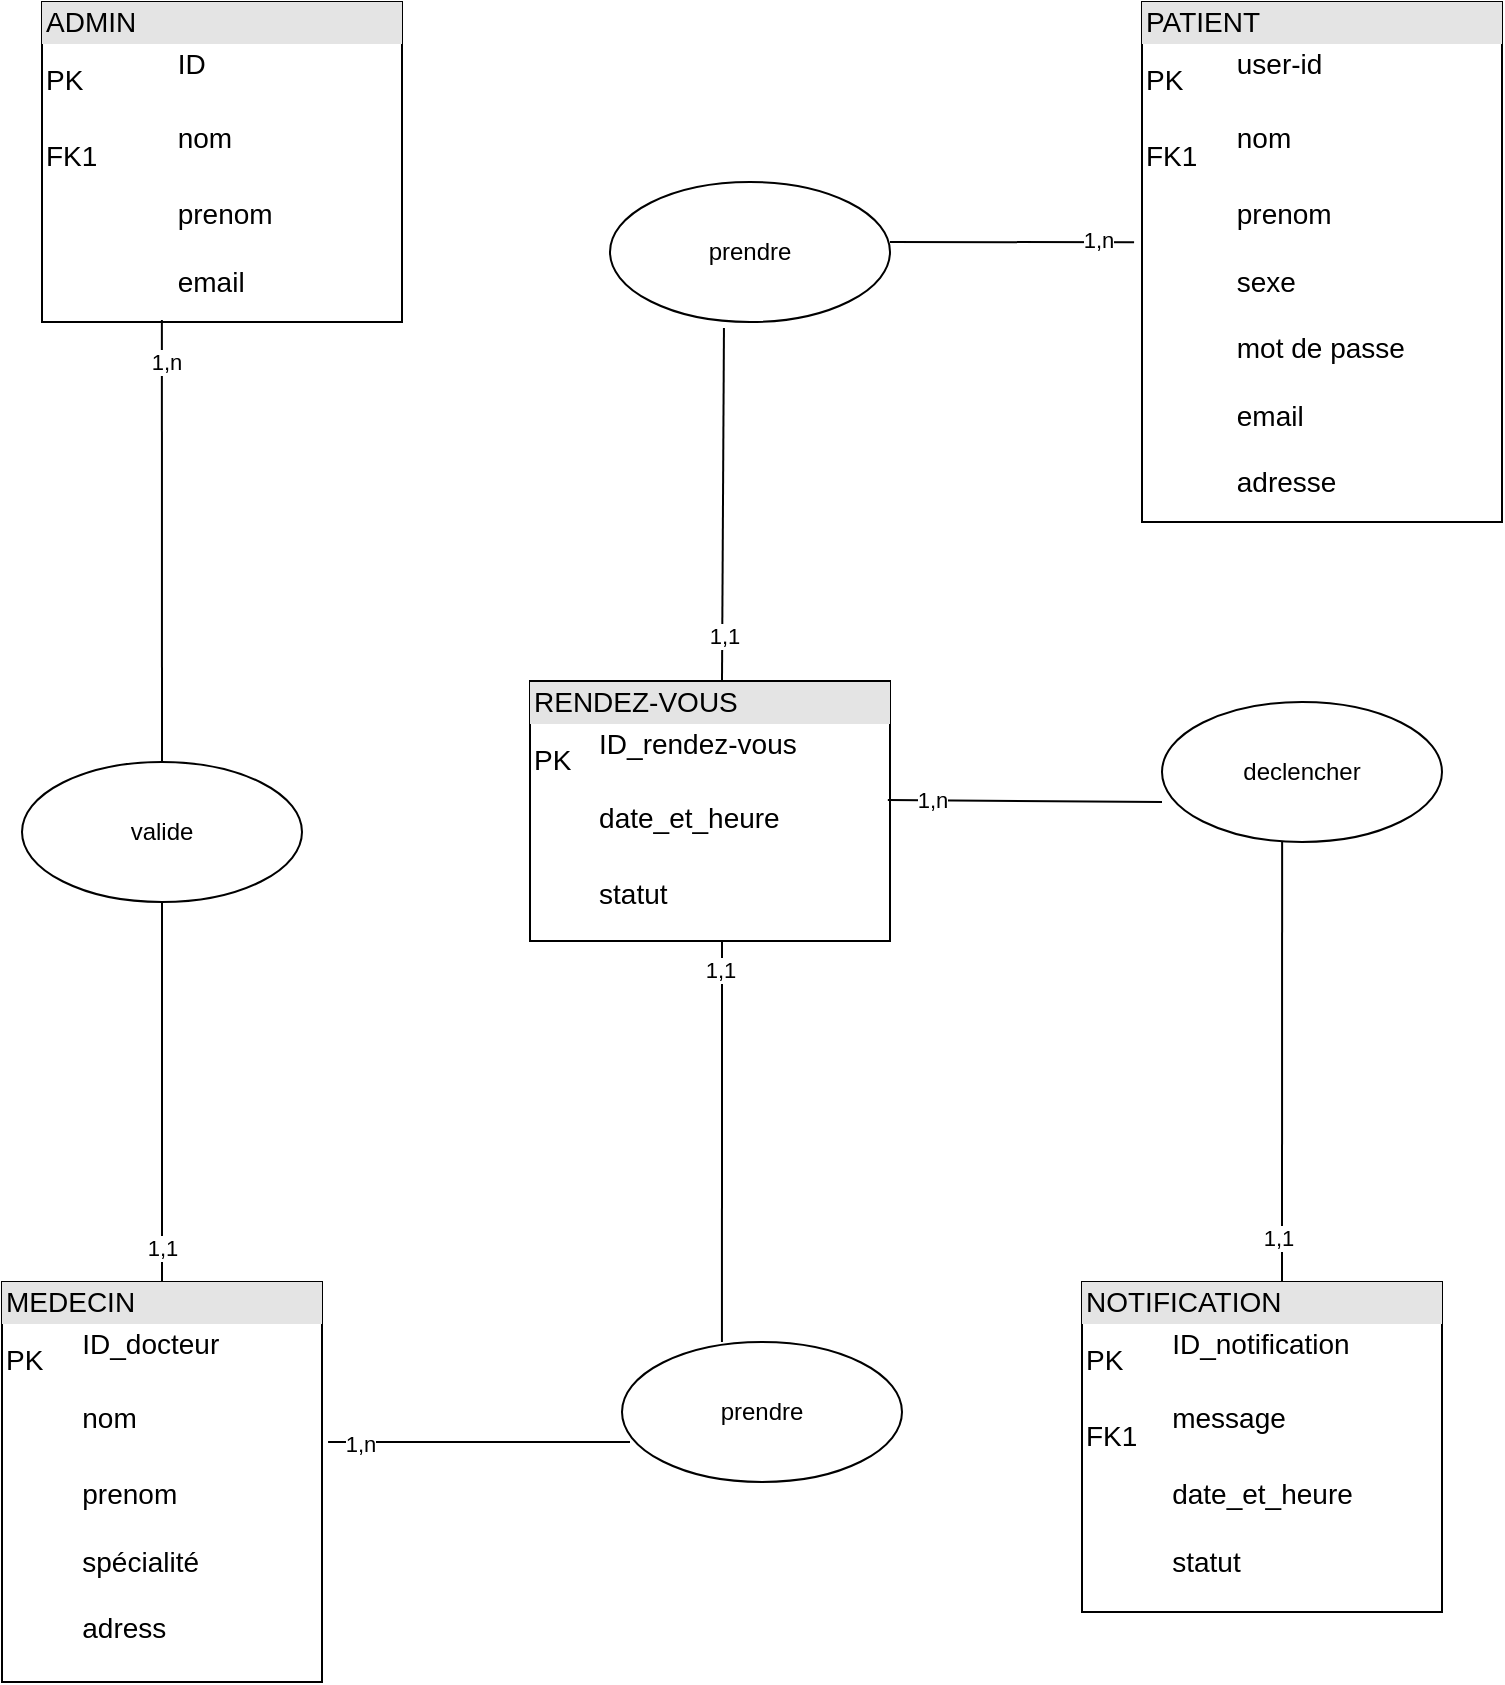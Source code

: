 <mxfile version="24.0.2" type="github">
  <diagram name="Page-1" id="uOgKkhfbpgy8rhkQzNu4">
    <mxGraphModel dx="1434" dy="771" grid="1" gridSize="10" guides="1" tooltips="1" connect="1" arrows="1" fold="1" page="1" pageScale="1" pageWidth="827" pageHeight="1169" math="0" shadow="0">
      <root>
        <mxCell id="0" />
        <mxCell id="1" parent="0" />
        <mxCell id="kwpmOlfegCg05qd6BDI_-1" value="&lt;div style=&quot;box-sizing: border-box; width: 100%; background: rgb(228, 228, 228); padding: 2px; font-size: 14px;&quot;&gt;&lt;font style=&quot;font-size: 14px;&quot;&gt;ADMIN&lt;/font&gt;&lt;/div&gt;&lt;table style=&quot;width: 100%; font-size: 14px;&quot; cellpadding=&quot;2&quot; cellspacing=&quot;0&quot;&gt;&lt;tbody&gt;&lt;tr&gt;&lt;td&gt;&lt;font style=&quot;font-size: 14px;&quot;&gt;PK&lt;/font&gt;&lt;/td&gt;&lt;td&gt;&lt;font style=&quot;font-size: 14px;&quot;&gt;ID&lt;br&gt;&lt;br&gt;&lt;/font&gt;&lt;/td&gt;&lt;/tr&gt;&lt;tr&gt;&lt;td&gt;&lt;font style=&quot;font-size: 14px;&quot;&gt;FK1&lt;/font&gt;&lt;/td&gt;&lt;td&gt;&lt;font style=&quot;font-size: 14px;&quot;&gt;nom&lt;br&gt;&lt;br&gt;&lt;/font&gt;&lt;/td&gt;&lt;/tr&gt;&lt;tr&gt;&lt;td&gt;&lt;/td&gt;&lt;td&gt;&lt;font style=&quot;font-size: 14px;&quot;&gt;prenom&lt;br&gt;&lt;br&gt;email&lt;/font&gt;&lt;/td&gt;&lt;/tr&gt;&lt;/tbody&gt;&lt;/table&gt;" style="verticalAlign=top;align=left;overflow=fill;html=1;whiteSpace=wrap;" parent="1" vertex="1">
          <mxGeometry x="60" y="80" width="180" height="160" as="geometry" />
        </mxCell>
        <mxCell id="kwpmOlfegCg05qd6BDI_-2" value="&lt;div style=&quot;box-sizing: border-box; width: 100%; background: rgb(228, 228, 228); padding: 2px; font-size: 14px;&quot;&gt;&lt;font style=&quot;font-size: 14px;&quot;&gt;MEDECIN&lt;/font&gt;&lt;/div&gt;&lt;table style=&quot;width: 100%; font-size: 14px;&quot; cellpadding=&quot;2&quot; cellspacing=&quot;0&quot;&gt;&lt;tbody&gt;&lt;tr&gt;&lt;td&gt;&lt;font style=&quot;font-size: 14px;&quot;&gt;PK&lt;/font&gt;&lt;/td&gt;&lt;td&gt;&lt;font style=&quot;font-size: 14px;&quot;&gt;ID_docteur&lt;br&gt;&lt;br&gt;&lt;/font&gt;&lt;/td&gt;&lt;/tr&gt;&lt;tr&gt;&lt;td&gt;&lt;br&gt;&lt;/td&gt;&lt;td&gt;&lt;font style=&quot;font-size: 14px;&quot;&gt;nom&lt;br&gt;&lt;br&gt;&lt;/font&gt;&lt;/td&gt;&lt;/tr&gt;&lt;tr&gt;&lt;td&gt;&lt;/td&gt;&lt;td&gt;&lt;font style=&quot;font-size: 14px;&quot;&gt;prenom&lt;br&gt;&lt;br&gt;spécialité&lt;br&gt;&lt;br&gt;adress&lt;/font&gt;&lt;/td&gt;&lt;/tr&gt;&lt;/tbody&gt;&lt;/table&gt;" style="verticalAlign=top;align=left;overflow=fill;html=1;whiteSpace=wrap;" parent="1" vertex="1">
          <mxGeometry x="40" y="720" width="160" height="200" as="geometry" />
        </mxCell>
        <mxCell id="kwpmOlfegCg05qd6BDI_-3" value="&lt;div style=&quot;box-sizing: border-box; width: 100%; background: rgb(228, 228, 228); padding: 2px; font-size: 14px;&quot;&gt;&lt;font style=&quot;font-size: 14px;&quot;&gt;PATIENT&lt;/font&gt;&lt;/div&gt;&lt;table style=&quot;width: 100%; font-size: 14px;&quot; cellpadding=&quot;2&quot; cellspacing=&quot;0&quot;&gt;&lt;tbody&gt;&lt;tr&gt;&lt;td&gt;&lt;font style=&quot;font-size: 14px;&quot;&gt;PK&lt;/font&gt;&lt;/td&gt;&lt;td&gt;&lt;font style=&quot;font-size: 14px;&quot;&gt;user-id&lt;br&gt;&lt;br&gt;&lt;/font&gt;&lt;/td&gt;&lt;/tr&gt;&lt;tr&gt;&lt;td&gt;&lt;font style=&quot;font-size: 14px;&quot;&gt;FK1&lt;/font&gt;&lt;/td&gt;&lt;td&gt;&lt;font style=&quot;font-size: 14px;&quot;&gt;nom&lt;br&gt;&lt;br&gt;&lt;/font&gt;&lt;/td&gt;&lt;/tr&gt;&lt;tr&gt;&lt;td&gt;&lt;/td&gt;&lt;td&gt;&lt;font style=&quot;font-size: 14px;&quot;&gt;prenom&lt;br&gt;&lt;br&gt;sexe&lt;br&gt;&lt;br&gt;mot de passe&lt;br&gt;&lt;br&gt;email&lt;br&gt;&lt;br&gt;adresse&lt;/font&gt;&lt;/td&gt;&lt;/tr&gt;&lt;/tbody&gt;&lt;/table&gt;" style="verticalAlign=top;align=left;overflow=fill;html=1;whiteSpace=wrap;" parent="1" vertex="1">
          <mxGeometry x="610" y="80" width="180" height="260" as="geometry" />
        </mxCell>
        <mxCell id="xGrtyCiVt64g8u2Bj9NE-2" value="&lt;div style=&quot;box-sizing: border-box; width: 100%; background: rgb(228, 228, 228); padding: 2px; font-size: 14px;&quot;&gt;&lt;font style=&quot;font-size: 14px;&quot;&gt;RENDEZ-VOUS&lt;/font&gt;&lt;/div&gt;&lt;table style=&quot;width: 100%; font-size: 14px;&quot; cellpadding=&quot;2&quot; cellspacing=&quot;0&quot;&gt;&lt;tbody&gt;&lt;tr&gt;&lt;td&gt;&lt;font style=&quot;font-size: 14px;&quot;&gt;PK&lt;/font&gt;&lt;/td&gt;&lt;td&gt;&lt;font style=&quot;font-size: 14px;&quot;&gt;ID_rendez-vous&lt;br&gt;&lt;br&gt;&lt;/font&gt;&lt;/td&gt;&lt;/tr&gt;&lt;tr&gt;&lt;td&gt;&lt;font style=&quot;font-size: 14px;&quot;&gt;&lt;br&gt;&lt;/font&gt;&lt;/td&gt;&lt;td&gt;&lt;font style=&quot;font-size: 14px;&quot;&gt;date_et_heure&lt;br&gt;&lt;br&gt;&lt;/font&gt;&lt;/td&gt;&lt;/tr&gt;&lt;tr&gt;&lt;td&gt;&lt;/td&gt;&lt;td&gt;&lt;font style=&quot;font-size: 14px;&quot;&gt;statut&lt;/font&gt;&lt;/td&gt;&lt;/tr&gt;&lt;/tbody&gt;&lt;/table&gt;" style="verticalAlign=top;align=left;overflow=fill;html=1;whiteSpace=wrap;" vertex="1" parent="1">
          <mxGeometry x="304" y="419.5" width="180" height="130" as="geometry" />
        </mxCell>
        <mxCell id="xGrtyCiVt64g8u2Bj9NE-3" value="&lt;div style=&quot;box-sizing: border-box; width: 100%; background: rgb(228, 228, 228); padding: 2px; font-size: 14px;&quot;&gt;&lt;font style=&quot;font-size: 14px;&quot;&gt;NOTIFICATION&lt;/font&gt;&lt;/div&gt;&lt;table style=&quot;width: 100%; font-size: 14px;&quot; cellpadding=&quot;2&quot; cellspacing=&quot;0&quot;&gt;&lt;tbody&gt;&lt;tr&gt;&lt;td&gt;&lt;font style=&quot;font-size: 14px;&quot;&gt;PK&lt;/font&gt;&lt;/td&gt;&lt;td&gt;&lt;font style=&quot;font-size: 14px;&quot;&gt;ID_notification&lt;br&gt;&lt;br&gt;&lt;/font&gt;&lt;/td&gt;&lt;/tr&gt;&lt;tr&gt;&lt;td&gt;&lt;font style=&quot;font-size: 14px;&quot;&gt;FK1&lt;/font&gt;&lt;/td&gt;&lt;td&gt;&lt;font style=&quot;font-size: 14px;&quot;&gt;message&lt;br&gt;&lt;br&gt;&lt;/font&gt;&lt;/td&gt;&lt;/tr&gt;&lt;tr&gt;&lt;td&gt;&lt;/td&gt;&lt;td&gt;&lt;font style=&quot;font-size: 14px;&quot;&gt;date_et_heure&lt;br&gt;&lt;br&gt;statut&lt;/font&gt;&lt;/td&gt;&lt;/tr&gt;&lt;/tbody&gt;&lt;/table&gt;" style="verticalAlign=top;align=left;overflow=fill;html=1;whiteSpace=wrap;" vertex="1" parent="1">
          <mxGeometry x="580" y="720" width="180" height="165" as="geometry" />
        </mxCell>
        <mxCell id="xGrtyCiVt64g8u2Bj9NE-4" value="valide" style="ellipse;whiteSpace=wrap;html=1;" vertex="1" parent="1">
          <mxGeometry x="50" y="460" width="140" height="70" as="geometry" />
        </mxCell>
        <mxCell id="xGrtyCiVt64g8u2Bj9NE-5" value="prendre" style="ellipse;whiteSpace=wrap;html=1;" vertex="1" parent="1">
          <mxGeometry x="344" y="170" width="140" height="70" as="geometry" />
        </mxCell>
        <mxCell id="xGrtyCiVt64g8u2Bj9NE-6" value="prendre" style="ellipse;whiteSpace=wrap;html=1;" vertex="1" parent="1">
          <mxGeometry x="350" y="750" width="140" height="70" as="geometry" />
        </mxCell>
        <mxCell id="xGrtyCiVt64g8u2Bj9NE-7" value="declencher" style="ellipse;whiteSpace=wrap;html=1;" vertex="1" parent="1">
          <mxGeometry x="620" y="430" width="140" height="70" as="geometry" />
        </mxCell>
        <mxCell id="xGrtyCiVt64g8u2Bj9NE-8" value="" style="endArrow=none;html=1;rounded=0;entryX=0.5;entryY=1;entryDx=0;entryDy=0;" edge="1" parent="1" target="xGrtyCiVt64g8u2Bj9NE-4">
          <mxGeometry width="50" height="50" relative="1" as="geometry">
            <mxPoint x="120" y="720" as="sourcePoint" />
            <mxPoint x="170" y="670" as="targetPoint" />
          </mxGeometry>
        </mxCell>
        <mxCell id="xGrtyCiVt64g8u2Bj9NE-17" value="1,1" style="edgeLabel;html=1;align=center;verticalAlign=middle;resizable=0;points=[];" vertex="1" connectable="0" parent="xGrtyCiVt64g8u2Bj9NE-8">
          <mxGeometry x="-0.821" relative="1" as="geometry">
            <mxPoint as="offset" />
          </mxGeometry>
        </mxCell>
        <mxCell id="xGrtyCiVt64g8u2Bj9NE-9" value="" style="endArrow=none;html=1;rounded=0;entryX=0.333;entryY=0.994;entryDx=0;entryDy=0;entryPerimeter=0;" edge="1" parent="1" target="kwpmOlfegCg05qd6BDI_-1">
          <mxGeometry width="50" height="50" relative="1" as="geometry">
            <mxPoint x="120" y="460" as="sourcePoint" />
            <mxPoint x="170" y="410" as="targetPoint" />
          </mxGeometry>
        </mxCell>
        <mxCell id="xGrtyCiVt64g8u2Bj9NE-16" value="1,n" style="edgeLabel;html=1;align=center;verticalAlign=middle;resizable=0;points=[];" vertex="1" connectable="0" parent="xGrtyCiVt64g8u2Bj9NE-9">
          <mxGeometry x="0.81" y="-2" relative="1" as="geometry">
            <mxPoint as="offset" />
          </mxGeometry>
        </mxCell>
        <mxCell id="xGrtyCiVt64g8u2Bj9NE-10" value="" style="endArrow=none;html=1;rounded=0;exitX=0.357;exitY=0;exitDx=0;exitDy=0;exitPerimeter=0;" edge="1" parent="1" source="xGrtyCiVt64g8u2Bj9NE-6">
          <mxGeometry width="50" height="50" relative="1" as="geometry">
            <mxPoint x="350" y="599.5" as="sourcePoint" />
            <mxPoint x="400" y="549.5" as="targetPoint" />
          </mxGeometry>
        </mxCell>
        <mxCell id="xGrtyCiVt64g8u2Bj9NE-19" value="1,1" style="edgeLabel;html=1;align=center;verticalAlign=middle;resizable=0;points=[];" vertex="1" connectable="0" parent="xGrtyCiVt64g8u2Bj9NE-10">
          <mxGeometry x="0.855" y="1" relative="1" as="geometry">
            <mxPoint as="offset" />
          </mxGeometry>
        </mxCell>
        <mxCell id="xGrtyCiVt64g8u2Bj9NE-11" value="" style="endArrow=none;html=1;rounded=0;exitX=1.019;exitY=0.4;exitDx=0;exitDy=0;exitPerimeter=0;" edge="1" parent="1" source="kwpmOlfegCg05qd6BDI_-2">
          <mxGeometry width="50" height="50" relative="1" as="geometry">
            <mxPoint x="304" y="850" as="sourcePoint" />
            <mxPoint x="354" y="800" as="targetPoint" />
          </mxGeometry>
        </mxCell>
        <mxCell id="xGrtyCiVt64g8u2Bj9NE-18" value="1,n" style="edgeLabel;html=1;align=center;verticalAlign=middle;resizable=0;points=[];" vertex="1" connectable="0" parent="xGrtyCiVt64g8u2Bj9NE-11">
          <mxGeometry x="-0.789" y="-1" relative="1" as="geometry">
            <mxPoint as="offset" />
          </mxGeometry>
        </mxCell>
        <mxCell id="xGrtyCiVt64g8u2Bj9NE-12" value="" style="endArrow=none;html=1;rounded=0;entryX=0.429;entryY=1;entryDx=0;entryDy=0;entryPerimeter=0;" edge="1" parent="1" target="xGrtyCiVt64g8u2Bj9NE-7">
          <mxGeometry width="50" height="50" relative="1" as="geometry">
            <mxPoint x="680" y="720" as="sourcePoint" />
            <mxPoint x="730" y="670" as="targetPoint" />
          </mxGeometry>
        </mxCell>
        <mxCell id="xGrtyCiVt64g8u2Bj9NE-23" value="1,1" style="edgeLabel;html=1;align=center;verticalAlign=middle;resizable=0;points=[];" vertex="1" connectable="0" parent="xGrtyCiVt64g8u2Bj9NE-12">
          <mxGeometry x="-0.8" y="2" relative="1" as="geometry">
            <mxPoint as="offset" />
          </mxGeometry>
        </mxCell>
        <mxCell id="xGrtyCiVt64g8u2Bj9NE-13" value="" style="endArrow=none;html=1;rounded=0;exitX=0.994;exitY=0.458;exitDx=0;exitDy=0;exitPerimeter=0;" edge="1" parent="1" source="xGrtyCiVt64g8u2Bj9NE-2">
          <mxGeometry width="50" height="50" relative="1" as="geometry">
            <mxPoint x="570" y="530" as="sourcePoint" />
            <mxPoint x="620" y="480" as="targetPoint" />
          </mxGeometry>
        </mxCell>
        <mxCell id="xGrtyCiVt64g8u2Bj9NE-22" value="1,n" style="edgeLabel;html=1;align=center;verticalAlign=middle;resizable=0;points=[];" vertex="1" connectable="0" parent="xGrtyCiVt64g8u2Bj9NE-13">
          <mxGeometry x="-0.678" relative="1" as="geometry">
            <mxPoint as="offset" />
          </mxGeometry>
        </mxCell>
        <mxCell id="xGrtyCiVt64g8u2Bj9NE-14" value="" style="endArrow=none;html=1;rounded=0;entryX=0.407;entryY=1.043;entryDx=0;entryDy=0;entryPerimeter=0;" edge="1" parent="1" target="xGrtyCiVt64g8u2Bj9NE-5">
          <mxGeometry width="50" height="50" relative="1" as="geometry">
            <mxPoint x="400" y="419.5" as="sourcePoint" />
            <mxPoint x="450" y="369.5" as="targetPoint" />
          </mxGeometry>
        </mxCell>
        <mxCell id="xGrtyCiVt64g8u2Bj9NE-21" value="1,1" style="edgeLabel;html=1;align=center;verticalAlign=middle;resizable=0;points=[];" vertex="1" connectable="0" parent="xGrtyCiVt64g8u2Bj9NE-14">
          <mxGeometry x="-0.745" y="-1" relative="1" as="geometry">
            <mxPoint as="offset" />
          </mxGeometry>
        </mxCell>
        <mxCell id="xGrtyCiVt64g8u2Bj9NE-15" value="" style="endArrow=none;html=1;rounded=0;entryX=-0.022;entryY=0.462;entryDx=0;entryDy=0;entryPerimeter=0;" edge="1" parent="1" target="kwpmOlfegCg05qd6BDI_-3">
          <mxGeometry width="50" height="50" relative="1" as="geometry">
            <mxPoint x="484" y="200" as="sourcePoint" />
            <mxPoint x="534" y="150" as="targetPoint" />
          </mxGeometry>
        </mxCell>
        <mxCell id="xGrtyCiVt64g8u2Bj9NE-20" value="1,n" style="edgeLabel;html=1;align=center;verticalAlign=middle;resizable=0;points=[];" vertex="1" connectable="0" parent="xGrtyCiVt64g8u2Bj9NE-15">
          <mxGeometry x="0.704" y="1" relative="1" as="geometry">
            <mxPoint as="offset" />
          </mxGeometry>
        </mxCell>
      </root>
    </mxGraphModel>
  </diagram>
</mxfile>
